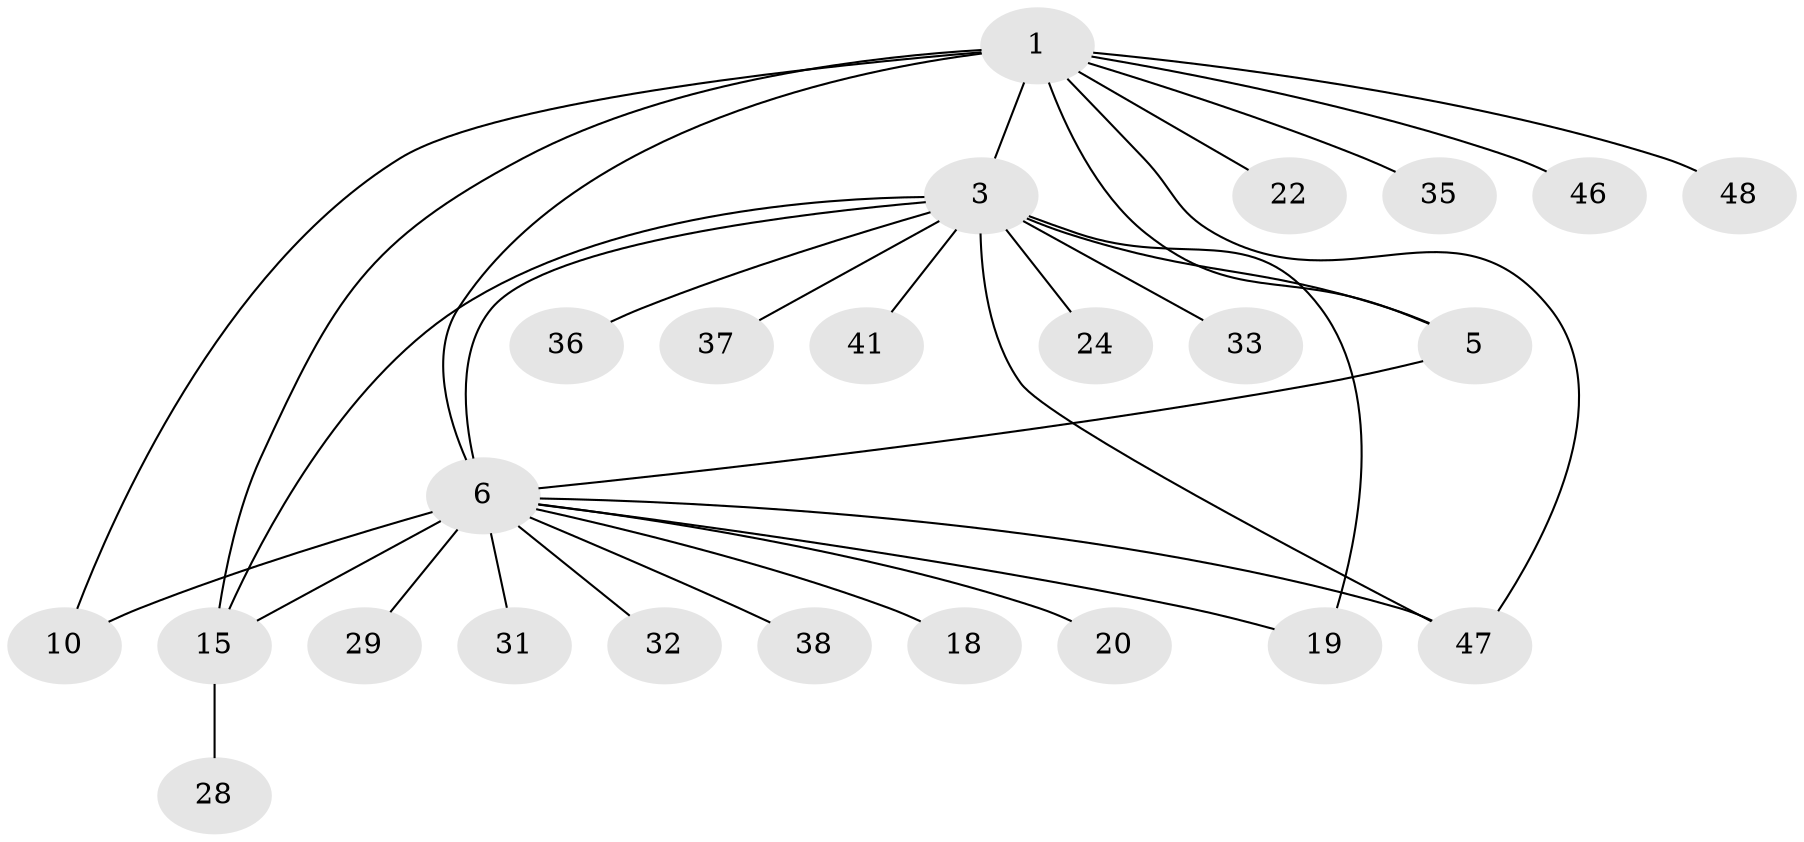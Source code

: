 // original degree distribution, {3: 0.14545454545454545, 14: 0.01818181818181818, 11: 0.01818181818181818, 13: 0.01818181818181818, 10: 0.01818181818181818, 6: 0.03636363636363636, 9: 0.01818181818181818, 1: 0.4909090909090909, 2: 0.2, 4: 0.03636363636363636}
// Generated by graph-tools (version 1.1) at 2025/18/03/04/25 18:18:16]
// undirected, 24 vertices, 32 edges
graph export_dot {
graph [start="1"]
  node [color=gray90,style=filled];
  1 [super="+2"];
  3 [super="+23+25+12+39+40+52+4+9+30"];
  5 [super="+42+45+55+17+8"];
  6 [super="+11+16+7+14"];
  10;
  15 [super="+21"];
  18;
  19;
  20 [super="+26"];
  22;
  24;
  28;
  29;
  31;
  32;
  33;
  35;
  36;
  37;
  38;
  41;
  46;
  47 [super="+51"];
  48;
  1 -- 3 [weight=3];
  1 -- 35;
  1 -- 5;
  1 -- 6;
  1 -- 10;
  1 -- 46;
  1 -- 47;
  1 -- 48;
  1 -- 15;
  1 -- 22;
  3 -- 47;
  3 -- 19 [weight=2];
  3 -- 5 [weight=2];
  3 -- 36;
  3 -- 37;
  3 -- 6 [weight=4];
  3 -- 41;
  3 -- 24;
  3 -- 15;
  3 -- 33;
  5 -- 6;
  6 -- 10;
  6 -- 31;
  6 -- 18;
  6 -- 19;
  6 -- 20;
  6 -- 38;
  6 -- 29;
  6 -- 32;
  6 -- 15;
  6 -- 47;
  15 -- 28;
}
